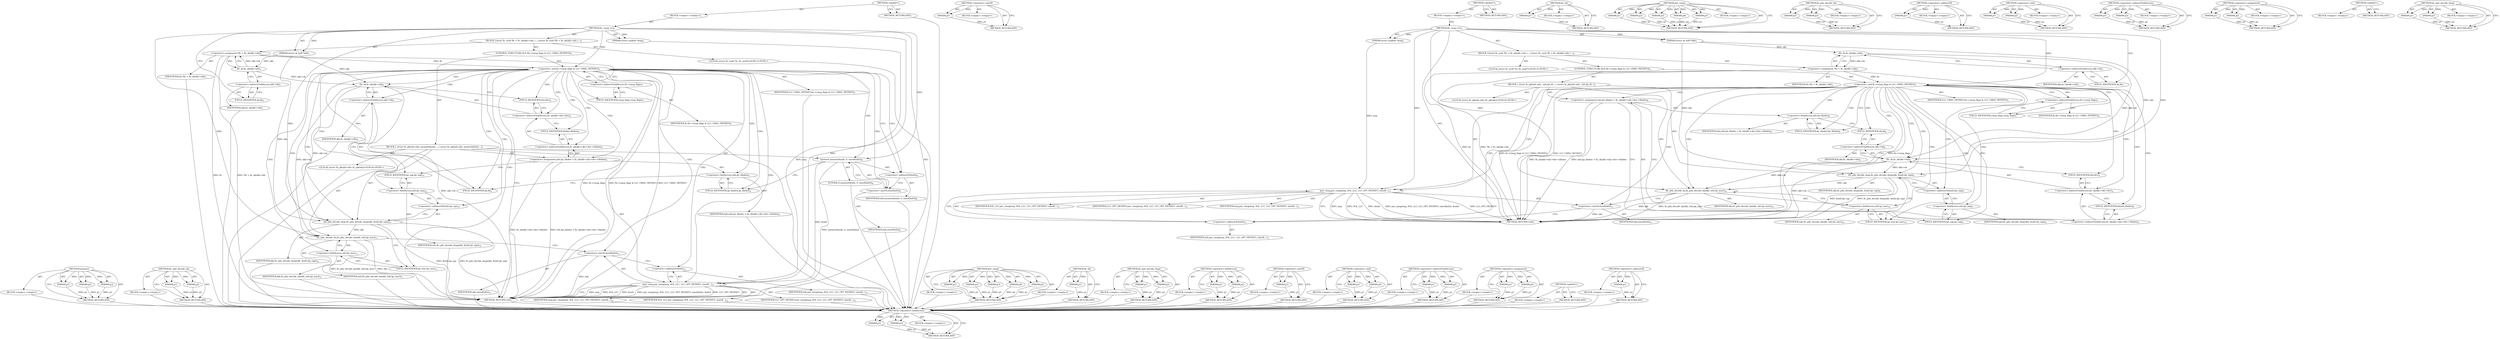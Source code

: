 digraph "&lt;operator&gt;.addressOf" {
vulnerable_100 [label=<(METHOD,&lt;operator&gt;.fieldAccess)>];
vulnerable_101 [label=<(PARAM,p1)>];
vulnerable_102 [label=<(PARAM,p2)>];
vulnerable_103 [label=<(BLOCK,&lt;empty&gt;,&lt;empty&gt;)>];
vulnerable_104 [label=<(METHOD_RETURN,ANY)>];
vulnerable_127 [label=<(METHOD,&lt;operator&gt;.sizeOf)>];
vulnerable_128 [label=<(PARAM,p1)>];
vulnerable_129 [label=<(BLOCK,&lt;empty&gt;,&lt;empty&gt;)>];
vulnerable_130 [label=<(METHOD_RETURN,ANY)>];
vulnerable_6 [label=<(METHOD,&lt;global&gt;)<SUB>1</SUB>>];
vulnerable_7 [label=<(BLOCK,&lt;empty&gt;,&lt;empty&gt;)<SUB>1</SUB>>];
vulnerable_8 [label=<(METHOD,llc_cmsg_rcv)<SUB>1</SUB>>];
vulnerable_9 [label=<(PARAM,struct msghdr *msg)<SUB>1</SUB>>];
vulnerable_10 [label=<(PARAM,struct sk_buff *skb)<SUB>1</SUB>>];
vulnerable_11 [label=<(BLOCK,{
	struct llc_sock *llc = llc_sk(skb-&gt;sk);

 	i...,{
	struct llc_sock *llc = llc_sk(skb-&gt;sk);

 	i...)<SUB>2</SUB>>];
vulnerable_12 [label="<(LOCAL,struct llc_sock* llc: llc_sock*)<SUB>3</SUB>>"];
vulnerable_13 [label=<(&lt;operator&gt;.assignment,*llc = llc_sk(skb-&gt;sk))<SUB>3</SUB>>];
vulnerable_14 [label=<(IDENTIFIER,llc,*llc = llc_sk(skb-&gt;sk))<SUB>3</SUB>>];
vulnerable_15 [label=<(llc_sk,llc_sk(skb-&gt;sk))<SUB>3</SUB>>];
vulnerable_16 [label=<(&lt;operator&gt;.indirectFieldAccess,skb-&gt;sk)<SUB>3</SUB>>];
vulnerable_17 [label=<(IDENTIFIER,skb,llc_sk(skb-&gt;sk))<SUB>3</SUB>>];
vulnerable_18 [label=<(FIELD_IDENTIFIER,sk,sk)<SUB>3</SUB>>];
vulnerable_19 [label=<(CONTROL_STRUCTURE,IF,if (llc-&gt;cmsg_flags &amp; LLC_CMSG_PKTINFO))<SUB>5</SUB>>];
vulnerable_20 [label=<(&lt;operator&gt;.and,llc-&gt;cmsg_flags &amp; LLC_CMSG_PKTINFO)<SUB>5</SUB>>];
vulnerable_21 [label=<(&lt;operator&gt;.indirectFieldAccess,llc-&gt;cmsg_flags)<SUB>5</SUB>>];
vulnerable_22 [label=<(IDENTIFIER,llc,llc-&gt;cmsg_flags &amp; LLC_CMSG_PKTINFO)<SUB>5</SUB>>];
vulnerable_23 [label=<(FIELD_IDENTIFIER,cmsg_flags,cmsg_flags)<SUB>5</SUB>>];
vulnerable_24 [label=<(IDENTIFIER,LLC_CMSG_PKTINFO,llc-&gt;cmsg_flags &amp; LLC_CMSG_PKTINFO)<SUB>5</SUB>>];
vulnerable_25 [label=<(BLOCK,{
 		struct llc_pktinfo info;
 
 		info.lpi_ifi...,{
 		struct llc_pktinfo info;
 
 		info.lpi_ifi...)<SUB>5</SUB>>];
vulnerable_26 [label="<(LOCAL,struct llc_pktinfo info: llc_pktinfo)<SUB>6</SUB>>"];
vulnerable_27 [label=<(&lt;operator&gt;.assignment,info.lpi_ifindex = llc_sk(skb-&gt;sk)-&gt;dev-&gt;ifindex)<SUB>8</SUB>>];
vulnerable_28 [label=<(&lt;operator&gt;.fieldAccess,info.lpi_ifindex)<SUB>8</SUB>>];
vulnerable_29 [label=<(IDENTIFIER,info,info.lpi_ifindex = llc_sk(skb-&gt;sk)-&gt;dev-&gt;ifindex)<SUB>8</SUB>>];
vulnerable_30 [label=<(FIELD_IDENTIFIER,lpi_ifindex,lpi_ifindex)<SUB>8</SUB>>];
vulnerable_31 [label=<(&lt;operator&gt;.indirectFieldAccess,llc_sk(skb-&gt;sk)-&gt;dev-&gt;ifindex)<SUB>8</SUB>>];
vulnerable_32 [label=<(&lt;operator&gt;.indirectFieldAccess,llc_sk(skb-&gt;sk)-&gt;dev)<SUB>8</SUB>>];
vulnerable_33 [label=<(llc_sk,llc_sk(skb-&gt;sk))<SUB>8</SUB>>];
vulnerable_34 [label=<(&lt;operator&gt;.indirectFieldAccess,skb-&gt;sk)<SUB>8</SUB>>];
vulnerable_35 [label=<(IDENTIFIER,skb,llc_sk(skb-&gt;sk))<SUB>8</SUB>>];
vulnerable_36 [label=<(FIELD_IDENTIFIER,sk,sk)<SUB>8</SUB>>];
vulnerable_37 [label=<(FIELD_IDENTIFIER,dev,dev)<SUB>8</SUB>>];
vulnerable_38 [label=<(FIELD_IDENTIFIER,ifindex,ifindex)<SUB>8</SUB>>];
vulnerable_39 [label=<(llc_pdu_decode_dsap,llc_pdu_decode_dsap(skb, &amp;info.lpi_sap))<SUB>9</SUB>>];
vulnerable_40 [label=<(IDENTIFIER,skb,llc_pdu_decode_dsap(skb, &amp;info.lpi_sap))<SUB>9</SUB>>];
vulnerable_41 [label=<(&lt;operator&gt;.addressOf,&amp;info.lpi_sap)<SUB>9</SUB>>];
vulnerable_42 [label=<(&lt;operator&gt;.fieldAccess,info.lpi_sap)<SUB>9</SUB>>];
vulnerable_43 [label=<(IDENTIFIER,info,llc_pdu_decode_dsap(skb, &amp;info.lpi_sap))<SUB>9</SUB>>];
vulnerable_44 [label=<(FIELD_IDENTIFIER,lpi_sap,lpi_sap)<SUB>9</SUB>>];
vulnerable_45 [label=<(llc_pdu_decode_da,llc_pdu_decode_da(skb, info.lpi_mac))<SUB>10</SUB>>];
vulnerable_46 [label=<(IDENTIFIER,skb,llc_pdu_decode_da(skb, info.lpi_mac))<SUB>10</SUB>>];
vulnerable_47 [label=<(&lt;operator&gt;.fieldAccess,info.lpi_mac)<SUB>10</SUB>>];
vulnerable_48 [label=<(IDENTIFIER,info,llc_pdu_decode_da(skb, info.lpi_mac))<SUB>10</SUB>>];
vulnerable_49 [label=<(FIELD_IDENTIFIER,lpi_mac,lpi_mac)<SUB>10</SUB>>];
vulnerable_50 [label=<(put_cmsg,put_cmsg(msg, SOL_LLC, LLC_OPT_PKTINFO, sizeof(...)<SUB>11</SUB>>];
vulnerable_51 [label=<(IDENTIFIER,msg,put_cmsg(msg, SOL_LLC, LLC_OPT_PKTINFO, sizeof(...)<SUB>11</SUB>>];
vulnerable_52 [label=<(IDENTIFIER,SOL_LLC,put_cmsg(msg, SOL_LLC, LLC_OPT_PKTINFO, sizeof(...)<SUB>11</SUB>>];
vulnerable_53 [label=<(IDENTIFIER,LLC_OPT_PKTINFO,put_cmsg(msg, SOL_LLC, LLC_OPT_PKTINFO, sizeof(...)<SUB>11</SUB>>];
vulnerable_54 [label=<(&lt;operator&gt;.sizeOf,sizeof(info))<SUB>11</SUB>>];
vulnerable_55 [label=<(IDENTIFIER,info,sizeof(info))<SUB>11</SUB>>];
vulnerable_56 [label=<(&lt;operator&gt;.addressOf,&amp;info)<SUB>11</SUB>>];
vulnerable_57 [label=<(IDENTIFIER,info,put_cmsg(msg, SOL_LLC, LLC_OPT_PKTINFO, sizeof(...)<SUB>11</SUB>>];
vulnerable_58 [label=<(METHOD_RETURN,void)<SUB>1</SUB>>];
vulnerable_60 [label=<(METHOD_RETURN,ANY)<SUB>1</SUB>>];
vulnerable_86 [label=<(METHOD,llc_sk)>];
vulnerable_87 [label=<(PARAM,p1)>];
vulnerable_88 [label=<(BLOCK,&lt;empty&gt;,&lt;empty&gt;)>];
vulnerable_89 [label=<(METHOD_RETURN,ANY)>];
vulnerable_119 [label=<(METHOD,put_cmsg)>];
vulnerable_120 [label=<(PARAM,p1)>];
vulnerable_121 [label=<(PARAM,p2)>];
vulnerable_122 [label=<(PARAM,p3)>];
vulnerable_123 [label=<(PARAM,p4)>];
vulnerable_124 [label=<(PARAM,p5)>];
vulnerable_125 [label=<(BLOCK,&lt;empty&gt;,&lt;empty&gt;)>];
vulnerable_126 [label=<(METHOD_RETURN,ANY)>];
vulnerable_114 [label=<(METHOD,llc_pdu_decode_da)>];
vulnerable_115 [label=<(PARAM,p1)>];
vulnerable_116 [label=<(PARAM,p2)>];
vulnerable_117 [label=<(BLOCK,&lt;empty&gt;,&lt;empty&gt;)>];
vulnerable_118 [label=<(METHOD_RETURN,ANY)>];
vulnerable_110 [label=<(METHOD,&lt;operator&gt;.addressOf)>];
vulnerable_111 [label=<(PARAM,p1)>];
vulnerable_112 [label=<(BLOCK,&lt;empty&gt;,&lt;empty&gt;)>];
vulnerable_113 [label=<(METHOD_RETURN,ANY)>];
vulnerable_95 [label=<(METHOD,&lt;operator&gt;.and)>];
vulnerable_96 [label=<(PARAM,p1)>];
vulnerable_97 [label=<(PARAM,p2)>];
vulnerable_98 [label=<(BLOCK,&lt;empty&gt;,&lt;empty&gt;)>];
vulnerable_99 [label=<(METHOD_RETURN,ANY)>];
vulnerable_90 [label=<(METHOD,&lt;operator&gt;.indirectFieldAccess)>];
vulnerable_91 [label=<(PARAM,p1)>];
vulnerable_92 [label=<(PARAM,p2)>];
vulnerable_93 [label=<(BLOCK,&lt;empty&gt;,&lt;empty&gt;)>];
vulnerable_94 [label=<(METHOD_RETURN,ANY)>];
vulnerable_81 [label=<(METHOD,&lt;operator&gt;.assignment)>];
vulnerable_82 [label=<(PARAM,p1)>];
vulnerable_83 [label=<(PARAM,p2)>];
vulnerable_84 [label=<(BLOCK,&lt;empty&gt;,&lt;empty&gt;)>];
vulnerable_85 [label=<(METHOD_RETURN,ANY)>];
vulnerable_75 [label=<(METHOD,&lt;global&gt;)<SUB>1</SUB>>];
vulnerable_76 [label=<(BLOCK,&lt;empty&gt;,&lt;empty&gt;)>];
vulnerable_77 [label=<(METHOD_RETURN,ANY)>];
vulnerable_105 [label=<(METHOD,llc_pdu_decode_dsap)>];
vulnerable_106 [label=<(PARAM,p1)>];
vulnerable_107 [label=<(PARAM,p2)>];
vulnerable_108 [label=<(BLOCK,&lt;empty&gt;,&lt;empty&gt;)>];
vulnerable_109 [label=<(METHOD_RETURN,ANY)>];
fixed_108 [label=<(METHOD,memset)>];
fixed_109 [label=<(PARAM,p1)>];
fixed_110 [label=<(PARAM,p2)>];
fixed_111 [label=<(PARAM,p3)>];
fixed_112 [label=<(BLOCK,&lt;empty&gt;,&lt;empty&gt;)>];
fixed_113 [label=<(METHOD_RETURN,ANY)>];
fixed_132 [label=<(METHOD,llc_pdu_decode_da)>];
fixed_133 [label=<(PARAM,p1)>];
fixed_134 [label=<(PARAM,p2)>];
fixed_135 [label=<(BLOCK,&lt;empty&gt;,&lt;empty&gt;)>];
fixed_136 [label=<(METHOD_RETURN,ANY)>];
fixed_6 [label=<(METHOD,&lt;global&gt;)<SUB>1</SUB>>];
fixed_7 [label=<(BLOCK,&lt;empty&gt;,&lt;empty&gt;)<SUB>1</SUB>>];
fixed_8 [label=<(METHOD,llc_cmsg_rcv)<SUB>1</SUB>>];
fixed_9 [label=<(PARAM,struct msghdr *msg)<SUB>1</SUB>>];
fixed_10 [label=<(PARAM,struct sk_buff *skb)<SUB>1</SUB>>];
fixed_11 [label=<(BLOCK,{
	struct llc_sock *llc = llc_sk(skb-&gt;sk);

 	i...,{
	struct llc_sock *llc = llc_sk(skb-&gt;sk);

 	i...)<SUB>2</SUB>>];
fixed_12 [label="<(LOCAL,struct llc_sock* llc: llc_sock*)<SUB>3</SUB>>"];
fixed_13 [label=<(&lt;operator&gt;.assignment,*llc = llc_sk(skb-&gt;sk))<SUB>3</SUB>>];
fixed_14 [label=<(IDENTIFIER,llc,*llc = llc_sk(skb-&gt;sk))<SUB>3</SUB>>];
fixed_15 [label=<(llc_sk,llc_sk(skb-&gt;sk))<SUB>3</SUB>>];
fixed_16 [label=<(&lt;operator&gt;.indirectFieldAccess,skb-&gt;sk)<SUB>3</SUB>>];
fixed_17 [label=<(IDENTIFIER,skb,llc_sk(skb-&gt;sk))<SUB>3</SUB>>];
fixed_18 [label=<(FIELD_IDENTIFIER,sk,sk)<SUB>3</SUB>>];
fixed_19 [label=<(CONTROL_STRUCTURE,IF,if (llc-&gt;cmsg_flags &amp; LLC_CMSG_PKTINFO))<SUB>5</SUB>>];
fixed_20 [label=<(&lt;operator&gt;.and,llc-&gt;cmsg_flags &amp; LLC_CMSG_PKTINFO)<SUB>5</SUB>>];
fixed_21 [label=<(&lt;operator&gt;.indirectFieldAccess,llc-&gt;cmsg_flags)<SUB>5</SUB>>];
fixed_22 [label=<(IDENTIFIER,llc,llc-&gt;cmsg_flags &amp; LLC_CMSG_PKTINFO)<SUB>5</SUB>>];
fixed_23 [label=<(FIELD_IDENTIFIER,cmsg_flags,cmsg_flags)<SUB>5</SUB>>];
fixed_24 [label=<(IDENTIFIER,LLC_CMSG_PKTINFO,llc-&gt;cmsg_flags &amp; LLC_CMSG_PKTINFO)<SUB>5</SUB>>];
fixed_25 [label=<(BLOCK,{
 		struct llc_pktinfo info;
 
		memset(&amp;info,...,{
 		struct llc_pktinfo info;
 
		memset(&amp;info,...)<SUB>5</SUB>>];
fixed_26 [label="<(LOCAL,struct llc_pktinfo info: llc_pktinfo)<SUB>6</SUB>>"];
fixed_27 [label=<(memset,memset(&amp;info, 0, sizeof(info)))<SUB>8</SUB>>];
fixed_28 [label=<(&lt;operator&gt;.addressOf,&amp;info)<SUB>8</SUB>>];
fixed_29 [label=<(IDENTIFIER,info,memset(&amp;info, 0, sizeof(info)))<SUB>8</SUB>>];
fixed_30 [label=<(LITERAL,0,memset(&amp;info, 0, sizeof(info)))<SUB>8</SUB>>];
fixed_31 [label=<(&lt;operator&gt;.sizeOf,sizeof(info))<SUB>8</SUB>>];
fixed_32 [label=<(IDENTIFIER,info,sizeof(info))<SUB>8</SUB>>];
fixed_33 [label=<(&lt;operator&gt;.assignment,info.lpi_ifindex = llc_sk(skb-&gt;sk)-&gt;dev-&gt;ifindex)<SUB>9</SUB>>];
fixed_34 [label=<(&lt;operator&gt;.fieldAccess,info.lpi_ifindex)<SUB>9</SUB>>];
fixed_35 [label=<(IDENTIFIER,info,info.lpi_ifindex = llc_sk(skb-&gt;sk)-&gt;dev-&gt;ifindex)<SUB>9</SUB>>];
fixed_36 [label=<(FIELD_IDENTIFIER,lpi_ifindex,lpi_ifindex)<SUB>9</SUB>>];
fixed_37 [label=<(&lt;operator&gt;.indirectFieldAccess,llc_sk(skb-&gt;sk)-&gt;dev-&gt;ifindex)<SUB>9</SUB>>];
fixed_38 [label=<(&lt;operator&gt;.indirectFieldAccess,llc_sk(skb-&gt;sk)-&gt;dev)<SUB>9</SUB>>];
fixed_39 [label=<(llc_sk,llc_sk(skb-&gt;sk))<SUB>9</SUB>>];
fixed_40 [label=<(&lt;operator&gt;.indirectFieldAccess,skb-&gt;sk)<SUB>9</SUB>>];
fixed_41 [label=<(IDENTIFIER,skb,llc_sk(skb-&gt;sk))<SUB>9</SUB>>];
fixed_42 [label=<(FIELD_IDENTIFIER,sk,sk)<SUB>9</SUB>>];
fixed_43 [label=<(FIELD_IDENTIFIER,dev,dev)<SUB>9</SUB>>];
fixed_44 [label=<(FIELD_IDENTIFIER,ifindex,ifindex)<SUB>9</SUB>>];
fixed_45 [label=<(llc_pdu_decode_dsap,llc_pdu_decode_dsap(skb, &amp;info.lpi_sap))<SUB>10</SUB>>];
fixed_46 [label=<(IDENTIFIER,skb,llc_pdu_decode_dsap(skb, &amp;info.lpi_sap))<SUB>10</SUB>>];
fixed_47 [label=<(&lt;operator&gt;.addressOf,&amp;info.lpi_sap)<SUB>10</SUB>>];
fixed_48 [label=<(&lt;operator&gt;.fieldAccess,info.lpi_sap)<SUB>10</SUB>>];
fixed_49 [label=<(IDENTIFIER,info,llc_pdu_decode_dsap(skb, &amp;info.lpi_sap))<SUB>10</SUB>>];
fixed_50 [label=<(FIELD_IDENTIFIER,lpi_sap,lpi_sap)<SUB>10</SUB>>];
fixed_51 [label=<(llc_pdu_decode_da,llc_pdu_decode_da(skb, info.lpi_mac))<SUB>11</SUB>>];
fixed_52 [label=<(IDENTIFIER,skb,llc_pdu_decode_da(skb, info.lpi_mac))<SUB>11</SUB>>];
fixed_53 [label=<(&lt;operator&gt;.fieldAccess,info.lpi_mac)<SUB>11</SUB>>];
fixed_54 [label=<(IDENTIFIER,info,llc_pdu_decode_da(skb, info.lpi_mac))<SUB>11</SUB>>];
fixed_55 [label=<(FIELD_IDENTIFIER,lpi_mac,lpi_mac)<SUB>11</SUB>>];
fixed_56 [label=<(put_cmsg,put_cmsg(msg, SOL_LLC, LLC_OPT_PKTINFO, sizeof(...)<SUB>12</SUB>>];
fixed_57 [label=<(IDENTIFIER,msg,put_cmsg(msg, SOL_LLC, LLC_OPT_PKTINFO, sizeof(...)<SUB>12</SUB>>];
fixed_58 [label=<(IDENTIFIER,SOL_LLC,put_cmsg(msg, SOL_LLC, LLC_OPT_PKTINFO, sizeof(...)<SUB>12</SUB>>];
fixed_59 [label=<(IDENTIFIER,LLC_OPT_PKTINFO,put_cmsg(msg, SOL_LLC, LLC_OPT_PKTINFO, sizeof(...)<SUB>12</SUB>>];
fixed_60 [label=<(&lt;operator&gt;.sizeOf,sizeof(info))<SUB>12</SUB>>];
fixed_61 [label=<(IDENTIFIER,info,sizeof(info))<SUB>12</SUB>>];
fixed_62 [label=<(&lt;operator&gt;.addressOf,&amp;info)<SUB>12</SUB>>];
fixed_63 [label=<(IDENTIFIER,info,put_cmsg(msg, SOL_LLC, LLC_OPT_PKTINFO, sizeof(...)<SUB>12</SUB>>];
fixed_64 [label=<(METHOD_RETURN,void)<SUB>1</SUB>>];
fixed_66 [label=<(METHOD_RETURN,ANY)<SUB>1</SUB>>];
fixed_137 [label=<(METHOD,put_cmsg)>];
fixed_138 [label=<(PARAM,p1)>];
fixed_139 [label=<(PARAM,p2)>];
fixed_140 [label=<(PARAM,p3)>];
fixed_141 [label=<(PARAM,p4)>];
fixed_142 [label=<(PARAM,p5)>];
fixed_143 [label=<(BLOCK,&lt;empty&gt;,&lt;empty&gt;)>];
fixed_144 [label=<(METHOD_RETURN,ANY)>];
fixed_94 [label=<(METHOD,llc_sk)>];
fixed_95 [label=<(PARAM,p1)>];
fixed_96 [label=<(BLOCK,&lt;empty&gt;,&lt;empty&gt;)>];
fixed_97 [label=<(METHOD_RETURN,ANY)>];
fixed_127 [label=<(METHOD,llc_pdu_decode_dsap)>];
fixed_128 [label=<(PARAM,p1)>];
fixed_129 [label=<(PARAM,p2)>];
fixed_130 [label=<(BLOCK,&lt;empty&gt;,&lt;empty&gt;)>];
fixed_131 [label=<(METHOD_RETURN,ANY)>];
fixed_122 [label=<(METHOD,&lt;operator&gt;.fieldAccess)>];
fixed_123 [label=<(PARAM,p1)>];
fixed_124 [label=<(PARAM,p2)>];
fixed_125 [label=<(BLOCK,&lt;empty&gt;,&lt;empty&gt;)>];
fixed_126 [label=<(METHOD_RETURN,ANY)>];
fixed_118 [label=<(METHOD,&lt;operator&gt;.sizeOf)>];
fixed_119 [label=<(PARAM,p1)>];
fixed_120 [label=<(BLOCK,&lt;empty&gt;,&lt;empty&gt;)>];
fixed_121 [label=<(METHOD_RETURN,ANY)>];
fixed_103 [label=<(METHOD,&lt;operator&gt;.and)>];
fixed_104 [label=<(PARAM,p1)>];
fixed_105 [label=<(PARAM,p2)>];
fixed_106 [label=<(BLOCK,&lt;empty&gt;,&lt;empty&gt;)>];
fixed_107 [label=<(METHOD_RETURN,ANY)>];
fixed_98 [label=<(METHOD,&lt;operator&gt;.indirectFieldAccess)>];
fixed_99 [label=<(PARAM,p1)>];
fixed_100 [label=<(PARAM,p2)>];
fixed_101 [label=<(BLOCK,&lt;empty&gt;,&lt;empty&gt;)>];
fixed_102 [label=<(METHOD_RETURN,ANY)>];
fixed_89 [label=<(METHOD,&lt;operator&gt;.assignment)>];
fixed_90 [label=<(PARAM,p1)>];
fixed_91 [label=<(PARAM,p2)>];
fixed_92 [label=<(BLOCK,&lt;empty&gt;,&lt;empty&gt;)>];
fixed_93 [label=<(METHOD_RETURN,ANY)>];
fixed_83 [label=<(METHOD,&lt;global&gt;)<SUB>1</SUB>>];
fixed_84 [label=<(BLOCK,&lt;empty&gt;,&lt;empty&gt;)>];
fixed_85 [label=<(METHOD_RETURN,ANY)>];
fixed_114 [label=<(METHOD,&lt;operator&gt;.addressOf)>];
fixed_115 [label=<(PARAM,p1)>];
fixed_116 [label=<(BLOCK,&lt;empty&gt;,&lt;empty&gt;)>];
fixed_117 [label=<(METHOD_RETURN,ANY)>];
vulnerable_100 -> vulnerable_101  [key=0, label="AST: "];
vulnerable_100 -> vulnerable_101  [key=1, label="DDG: "];
vulnerable_100 -> vulnerable_103  [key=0, label="AST: "];
vulnerable_100 -> vulnerable_102  [key=0, label="AST: "];
vulnerable_100 -> vulnerable_102  [key=1, label="DDG: "];
vulnerable_100 -> vulnerable_104  [key=0, label="AST: "];
vulnerable_100 -> vulnerable_104  [key=1, label="CFG: "];
vulnerable_101 -> vulnerable_104  [key=0, label="DDG: p1"];
vulnerable_102 -> vulnerable_104  [key=0, label="DDG: p2"];
vulnerable_127 -> vulnerable_128  [key=0, label="AST: "];
vulnerable_127 -> vulnerable_128  [key=1, label="DDG: "];
vulnerable_127 -> vulnerable_129  [key=0, label="AST: "];
vulnerable_127 -> vulnerable_130  [key=0, label="AST: "];
vulnerable_127 -> vulnerable_130  [key=1, label="CFG: "];
vulnerable_128 -> vulnerable_130  [key=0, label="DDG: p1"];
vulnerable_6 -> vulnerable_7  [key=0, label="AST: "];
vulnerable_6 -> vulnerable_60  [key=0, label="AST: "];
vulnerable_6 -> vulnerable_60  [key=1, label="CFG: "];
vulnerable_7 -> vulnerable_8  [key=0, label="AST: "];
vulnerable_8 -> vulnerable_9  [key=0, label="AST: "];
vulnerable_8 -> vulnerable_9  [key=1, label="DDG: "];
vulnerable_8 -> vulnerable_10  [key=0, label="AST: "];
vulnerable_8 -> vulnerable_10  [key=1, label="DDG: "];
vulnerable_8 -> vulnerable_11  [key=0, label="AST: "];
vulnerable_8 -> vulnerable_58  [key=0, label="AST: "];
vulnerable_8 -> vulnerable_18  [key=0, label="CFG: "];
vulnerable_8 -> vulnerable_20  [key=0, label="DDG: "];
vulnerable_8 -> vulnerable_39  [key=0, label="DDG: "];
vulnerable_8 -> vulnerable_45  [key=0, label="DDG: "];
vulnerable_8 -> vulnerable_50  [key=0, label="DDG: "];
vulnerable_9 -> vulnerable_50  [key=0, label="DDG: msg"];
vulnerable_10 -> vulnerable_15  [key=0, label="DDG: skb"];
vulnerable_10 -> vulnerable_39  [key=0, label="DDG: skb"];
vulnerable_10 -> vulnerable_33  [key=0, label="DDG: skb"];
vulnerable_11 -> vulnerable_12  [key=0, label="AST: "];
vulnerable_11 -> vulnerable_13  [key=0, label="AST: "];
vulnerable_11 -> vulnerable_19  [key=0, label="AST: "];
vulnerable_13 -> vulnerable_14  [key=0, label="AST: "];
vulnerable_13 -> vulnerable_15  [key=0, label="AST: "];
vulnerable_13 -> vulnerable_23  [key=0, label="CFG: "];
vulnerable_13 -> vulnerable_58  [key=0, label="DDG: llc"];
vulnerable_13 -> vulnerable_58  [key=1, label="DDG: *llc = llc_sk(skb-&gt;sk)"];
vulnerable_13 -> vulnerable_20  [key=0, label="DDG: llc"];
vulnerable_15 -> vulnerable_16  [key=0, label="AST: "];
vulnerable_15 -> vulnerable_13  [key=0, label="CFG: "];
vulnerable_15 -> vulnerable_13  [key=1, label="DDG: skb-&gt;sk"];
vulnerable_15 -> vulnerable_33  [key=0, label="DDG: skb-&gt;sk"];
vulnerable_16 -> vulnerable_17  [key=0, label="AST: "];
vulnerable_16 -> vulnerable_18  [key=0, label="AST: "];
vulnerable_16 -> vulnerable_15  [key=0, label="CFG: "];
vulnerable_18 -> vulnerable_16  [key=0, label="CFG: "];
vulnerable_19 -> vulnerable_20  [key=0, label="AST: "];
vulnerable_19 -> vulnerable_25  [key=0, label="AST: "];
vulnerable_20 -> vulnerable_21  [key=0, label="AST: "];
vulnerable_20 -> vulnerable_24  [key=0, label="AST: "];
vulnerable_20 -> vulnerable_58  [key=0, label="CFG: "];
vulnerable_20 -> vulnerable_58  [key=1, label="DDG: llc-&gt;cmsg_flags"];
vulnerable_20 -> vulnerable_58  [key=2, label="DDG: llc-&gt;cmsg_flags &amp; LLC_CMSG_PKTINFO"];
vulnerable_20 -> vulnerable_58  [key=3, label="DDG: LLC_CMSG_PKTINFO"];
vulnerable_20 -> vulnerable_30  [key=0, label="CFG: "];
vulnerable_20 -> vulnerable_30  [key=1, label="CDG: "];
vulnerable_20 -> vulnerable_47  [key=0, label="CDG: "];
vulnerable_20 -> vulnerable_34  [key=0, label="CDG: "];
vulnerable_20 -> vulnerable_32  [key=0, label="CDG: "];
vulnerable_20 -> vulnerable_49  [key=0, label="CDG: "];
vulnerable_20 -> vulnerable_33  [key=0, label="CDG: "];
vulnerable_20 -> vulnerable_42  [key=0, label="CDG: "];
vulnerable_20 -> vulnerable_28  [key=0, label="CDG: "];
vulnerable_20 -> vulnerable_36  [key=0, label="CDG: "];
vulnerable_20 -> vulnerable_37  [key=0, label="CDG: "];
vulnerable_20 -> vulnerable_38  [key=0, label="CDG: "];
vulnerable_20 -> vulnerable_56  [key=0, label="CDG: "];
vulnerable_20 -> vulnerable_41  [key=0, label="CDG: "];
vulnerable_20 -> vulnerable_45  [key=0, label="CDG: "];
vulnerable_20 -> vulnerable_27  [key=0, label="CDG: "];
vulnerable_20 -> vulnerable_50  [key=0, label="CDG: "];
vulnerable_20 -> vulnerable_44  [key=0, label="CDG: "];
vulnerable_20 -> vulnerable_54  [key=0, label="CDG: "];
vulnerable_20 -> vulnerable_39  [key=0, label="CDG: "];
vulnerable_20 -> vulnerable_31  [key=0, label="CDG: "];
vulnerable_21 -> vulnerable_22  [key=0, label="AST: "];
vulnerable_21 -> vulnerable_23  [key=0, label="AST: "];
vulnerable_21 -> vulnerable_20  [key=0, label="CFG: "];
vulnerable_23 -> vulnerable_21  [key=0, label="CFG: "];
vulnerable_25 -> vulnerable_26  [key=0, label="AST: "];
vulnerable_25 -> vulnerable_27  [key=0, label="AST: "];
vulnerable_25 -> vulnerable_39  [key=0, label="AST: "];
vulnerable_25 -> vulnerable_45  [key=0, label="AST: "];
vulnerable_25 -> vulnerable_50  [key=0, label="AST: "];
vulnerable_27 -> vulnerable_28  [key=0, label="AST: "];
vulnerable_27 -> vulnerable_31  [key=0, label="AST: "];
vulnerable_27 -> vulnerable_44  [key=0, label="CFG: "];
vulnerable_27 -> vulnerable_58  [key=0, label="DDG: llc_sk(skb-&gt;sk)-&gt;dev-&gt;ifindex"];
vulnerable_27 -> vulnerable_58  [key=1, label="DDG: info.lpi_ifindex = llc_sk(skb-&gt;sk)-&gt;dev-&gt;ifindex"];
vulnerable_28 -> vulnerable_29  [key=0, label="AST: "];
vulnerable_28 -> vulnerable_30  [key=0, label="AST: "];
vulnerable_28 -> vulnerable_36  [key=0, label="CFG: "];
vulnerable_30 -> vulnerable_28  [key=0, label="CFG: "];
vulnerable_31 -> vulnerable_32  [key=0, label="AST: "];
vulnerable_31 -> vulnerable_38  [key=0, label="AST: "];
vulnerable_31 -> vulnerable_27  [key=0, label="CFG: "];
vulnerable_32 -> vulnerable_33  [key=0, label="AST: "];
vulnerable_32 -> vulnerable_37  [key=0, label="AST: "];
vulnerable_32 -> vulnerable_38  [key=0, label="CFG: "];
vulnerable_33 -> vulnerable_34  [key=0, label="AST: "];
vulnerable_33 -> vulnerable_37  [key=0, label="CFG: "];
vulnerable_33 -> vulnerable_58  [key=0, label="DDG: skb-&gt;sk"];
vulnerable_33 -> vulnerable_39  [key=0, label="DDG: skb-&gt;sk"];
vulnerable_33 -> vulnerable_45  [key=0, label="DDG: skb-&gt;sk"];
vulnerable_34 -> vulnerable_35  [key=0, label="AST: "];
vulnerable_34 -> vulnerable_36  [key=0, label="AST: "];
vulnerable_34 -> vulnerable_33  [key=0, label="CFG: "];
vulnerable_36 -> vulnerable_34  [key=0, label="CFG: "];
vulnerable_37 -> vulnerable_32  [key=0, label="CFG: "];
vulnerable_38 -> vulnerable_31  [key=0, label="CFG: "];
vulnerable_39 -> vulnerable_40  [key=0, label="AST: "];
vulnerable_39 -> vulnerable_41  [key=0, label="AST: "];
vulnerable_39 -> vulnerable_49  [key=0, label="CFG: "];
vulnerable_39 -> vulnerable_58  [key=0, label="DDG: &amp;info.lpi_sap"];
vulnerable_39 -> vulnerable_58  [key=1, label="DDG: llc_pdu_decode_dsap(skb, &amp;info.lpi_sap)"];
vulnerable_39 -> vulnerable_45  [key=0, label="DDG: skb"];
vulnerable_41 -> vulnerable_42  [key=0, label="AST: "];
vulnerable_41 -> vulnerable_39  [key=0, label="CFG: "];
vulnerable_42 -> vulnerable_43  [key=0, label="AST: "];
vulnerable_42 -> vulnerable_44  [key=0, label="AST: "];
vulnerable_42 -> vulnerable_41  [key=0, label="CFG: "];
vulnerable_44 -> vulnerable_42  [key=0, label="CFG: "];
vulnerable_45 -> vulnerable_46  [key=0, label="AST: "];
vulnerable_45 -> vulnerable_47  [key=0, label="AST: "];
vulnerable_45 -> vulnerable_54  [key=0, label="CFG: "];
vulnerable_45 -> vulnerable_58  [key=0, label="DDG: skb"];
vulnerable_45 -> vulnerable_58  [key=1, label="DDG: llc_pdu_decode_da(skb, info.lpi_mac)"];
vulnerable_47 -> vulnerable_48  [key=0, label="AST: "];
vulnerable_47 -> vulnerable_49  [key=0, label="AST: "];
vulnerable_47 -> vulnerable_45  [key=0, label="CFG: "];
vulnerable_49 -> vulnerable_47  [key=0, label="CFG: "];
vulnerable_50 -> vulnerable_51  [key=0, label="AST: "];
vulnerable_50 -> vulnerable_52  [key=0, label="AST: "];
vulnerable_50 -> vulnerable_53  [key=0, label="AST: "];
vulnerable_50 -> vulnerable_54  [key=0, label="AST: "];
vulnerable_50 -> vulnerable_56  [key=0, label="AST: "];
vulnerable_50 -> vulnerable_58  [key=0, label="CFG: "];
vulnerable_50 -> vulnerable_58  [key=1, label="DDG: msg"];
vulnerable_50 -> vulnerable_58  [key=2, label="DDG: SOL_LLC"];
vulnerable_50 -> vulnerable_58  [key=3, label="DDG: &amp;info"];
vulnerable_50 -> vulnerable_58  [key=4, label="DDG: put_cmsg(msg, SOL_LLC, LLC_OPT_PKTINFO, sizeof(info), &amp;info)"];
vulnerable_50 -> vulnerable_58  [key=5, label="DDG: LLC_OPT_PKTINFO"];
vulnerable_54 -> vulnerable_55  [key=0, label="AST: "];
vulnerable_54 -> vulnerable_56  [key=0, label="CFG: "];
vulnerable_54 -> vulnerable_58  [key=0, label="DDG: info"];
vulnerable_56 -> vulnerable_57  [key=0, label="AST: "];
vulnerable_56 -> vulnerable_50  [key=0, label="CFG: "];
vulnerable_86 -> vulnerable_87  [key=0, label="AST: "];
vulnerable_86 -> vulnerable_87  [key=1, label="DDG: "];
vulnerable_86 -> vulnerable_88  [key=0, label="AST: "];
vulnerable_86 -> vulnerable_89  [key=0, label="AST: "];
vulnerable_86 -> vulnerable_89  [key=1, label="CFG: "];
vulnerable_87 -> vulnerable_89  [key=0, label="DDG: p1"];
vulnerable_119 -> vulnerable_120  [key=0, label="AST: "];
vulnerable_119 -> vulnerable_120  [key=1, label="DDG: "];
vulnerable_119 -> vulnerable_125  [key=0, label="AST: "];
vulnerable_119 -> vulnerable_121  [key=0, label="AST: "];
vulnerable_119 -> vulnerable_121  [key=1, label="DDG: "];
vulnerable_119 -> vulnerable_126  [key=0, label="AST: "];
vulnerable_119 -> vulnerable_126  [key=1, label="CFG: "];
vulnerable_119 -> vulnerable_122  [key=0, label="AST: "];
vulnerable_119 -> vulnerable_122  [key=1, label="DDG: "];
vulnerable_119 -> vulnerable_123  [key=0, label="AST: "];
vulnerable_119 -> vulnerable_123  [key=1, label="DDG: "];
vulnerable_119 -> vulnerable_124  [key=0, label="AST: "];
vulnerable_119 -> vulnerable_124  [key=1, label="DDG: "];
vulnerable_120 -> vulnerable_126  [key=0, label="DDG: p1"];
vulnerable_121 -> vulnerable_126  [key=0, label="DDG: p2"];
vulnerable_122 -> vulnerable_126  [key=0, label="DDG: p3"];
vulnerable_123 -> vulnerable_126  [key=0, label="DDG: p4"];
vulnerable_124 -> vulnerable_126  [key=0, label="DDG: p5"];
vulnerable_114 -> vulnerable_115  [key=0, label="AST: "];
vulnerable_114 -> vulnerable_115  [key=1, label="DDG: "];
vulnerable_114 -> vulnerable_117  [key=0, label="AST: "];
vulnerable_114 -> vulnerable_116  [key=0, label="AST: "];
vulnerable_114 -> vulnerable_116  [key=1, label="DDG: "];
vulnerable_114 -> vulnerable_118  [key=0, label="AST: "];
vulnerable_114 -> vulnerable_118  [key=1, label="CFG: "];
vulnerable_115 -> vulnerable_118  [key=0, label="DDG: p1"];
vulnerable_116 -> vulnerable_118  [key=0, label="DDG: p2"];
vulnerable_110 -> vulnerable_111  [key=0, label="AST: "];
vulnerable_110 -> vulnerable_111  [key=1, label="DDG: "];
vulnerable_110 -> vulnerable_112  [key=0, label="AST: "];
vulnerable_110 -> vulnerable_113  [key=0, label="AST: "];
vulnerable_110 -> vulnerable_113  [key=1, label="CFG: "];
vulnerable_111 -> vulnerable_113  [key=0, label="DDG: p1"];
vulnerable_95 -> vulnerable_96  [key=0, label="AST: "];
vulnerable_95 -> vulnerable_96  [key=1, label="DDG: "];
vulnerable_95 -> vulnerable_98  [key=0, label="AST: "];
vulnerable_95 -> vulnerable_97  [key=0, label="AST: "];
vulnerable_95 -> vulnerable_97  [key=1, label="DDG: "];
vulnerable_95 -> vulnerable_99  [key=0, label="AST: "];
vulnerable_95 -> vulnerable_99  [key=1, label="CFG: "];
vulnerable_96 -> vulnerable_99  [key=0, label="DDG: p1"];
vulnerable_97 -> vulnerable_99  [key=0, label="DDG: p2"];
vulnerable_90 -> vulnerable_91  [key=0, label="AST: "];
vulnerable_90 -> vulnerable_91  [key=1, label="DDG: "];
vulnerable_90 -> vulnerable_93  [key=0, label="AST: "];
vulnerable_90 -> vulnerable_92  [key=0, label="AST: "];
vulnerable_90 -> vulnerable_92  [key=1, label="DDG: "];
vulnerable_90 -> vulnerable_94  [key=0, label="AST: "];
vulnerable_90 -> vulnerable_94  [key=1, label="CFG: "];
vulnerable_91 -> vulnerable_94  [key=0, label="DDG: p1"];
vulnerable_92 -> vulnerable_94  [key=0, label="DDG: p2"];
vulnerable_81 -> vulnerable_82  [key=0, label="AST: "];
vulnerable_81 -> vulnerable_82  [key=1, label="DDG: "];
vulnerable_81 -> vulnerable_84  [key=0, label="AST: "];
vulnerable_81 -> vulnerable_83  [key=0, label="AST: "];
vulnerable_81 -> vulnerable_83  [key=1, label="DDG: "];
vulnerable_81 -> vulnerable_85  [key=0, label="AST: "];
vulnerable_81 -> vulnerable_85  [key=1, label="CFG: "];
vulnerable_82 -> vulnerable_85  [key=0, label="DDG: p1"];
vulnerable_83 -> vulnerable_85  [key=0, label="DDG: p2"];
vulnerable_75 -> vulnerable_76  [key=0, label="AST: "];
vulnerable_75 -> vulnerable_77  [key=0, label="AST: "];
vulnerable_75 -> vulnerable_77  [key=1, label="CFG: "];
vulnerable_105 -> vulnerable_106  [key=0, label="AST: "];
vulnerable_105 -> vulnerable_106  [key=1, label="DDG: "];
vulnerable_105 -> vulnerable_108  [key=0, label="AST: "];
vulnerable_105 -> vulnerable_107  [key=0, label="AST: "];
vulnerable_105 -> vulnerable_107  [key=1, label="DDG: "];
vulnerable_105 -> vulnerable_109  [key=0, label="AST: "];
vulnerable_105 -> vulnerable_109  [key=1, label="CFG: "];
vulnerable_106 -> vulnerable_109  [key=0, label="DDG: p1"];
vulnerable_107 -> vulnerable_109  [key=0, label="DDG: p2"];
fixed_108 -> fixed_109  [key=0, label="AST: "];
fixed_108 -> fixed_109  [key=1, label="DDG: "];
fixed_108 -> fixed_112  [key=0, label="AST: "];
fixed_108 -> fixed_110  [key=0, label="AST: "];
fixed_108 -> fixed_110  [key=1, label="DDG: "];
fixed_108 -> fixed_113  [key=0, label="AST: "];
fixed_108 -> fixed_113  [key=1, label="CFG: "];
fixed_108 -> fixed_111  [key=0, label="AST: "];
fixed_108 -> fixed_111  [key=1, label="DDG: "];
fixed_109 -> fixed_113  [key=0, label="DDG: p1"];
fixed_110 -> fixed_113  [key=0, label="DDG: p2"];
fixed_111 -> fixed_113  [key=0, label="DDG: p3"];
fixed_112 -> vulnerable_100  [key=0];
fixed_113 -> vulnerable_100  [key=0];
fixed_132 -> fixed_133  [key=0, label="AST: "];
fixed_132 -> fixed_133  [key=1, label="DDG: "];
fixed_132 -> fixed_135  [key=0, label="AST: "];
fixed_132 -> fixed_134  [key=0, label="AST: "];
fixed_132 -> fixed_134  [key=1, label="DDG: "];
fixed_132 -> fixed_136  [key=0, label="AST: "];
fixed_132 -> fixed_136  [key=1, label="CFG: "];
fixed_133 -> fixed_136  [key=0, label="DDG: p1"];
fixed_134 -> fixed_136  [key=0, label="DDG: p2"];
fixed_135 -> vulnerable_100  [key=0];
fixed_136 -> vulnerable_100  [key=0];
fixed_6 -> fixed_7  [key=0, label="AST: "];
fixed_6 -> fixed_66  [key=0, label="AST: "];
fixed_6 -> fixed_66  [key=1, label="CFG: "];
fixed_7 -> fixed_8  [key=0, label="AST: "];
fixed_8 -> fixed_9  [key=0, label="AST: "];
fixed_8 -> fixed_9  [key=1, label="DDG: "];
fixed_8 -> fixed_10  [key=0, label="AST: "];
fixed_8 -> fixed_10  [key=1, label="DDG: "];
fixed_8 -> fixed_11  [key=0, label="AST: "];
fixed_8 -> fixed_64  [key=0, label="AST: "];
fixed_8 -> fixed_18  [key=0, label="CFG: "];
fixed_8 -> fixed_20  [key=0, label="DDG: "];
fixed_8 -> fixed_27  [key=0, label="DDG: "];
fixed_8 -> fixed_45  [key=0, label="DDG: "];
fixed_8 -> fixed_51  [key=0, label="DDG: "];
fixed_8 -> fixed_56  [key=0, label="DDG: "];
fixed_9 -> fixed_56  [key=0, label="DDG: msg"];
fixed_10 -> fixed_15  [key=0, label="DDG: skb"];
fixed_10 -> fixed_45  [key=0, label="DDG: skb"];
fixed_10 -> fixed_39  [key=0, label="DDG: skb"];
fixed_11 -> fixed_12  [key=0, label="AST: "];
fixed_11 -> fixed_13  [key=0, label="AST: "];
fixed_11 -> fixed_19  [key=0, label="AST: "];
fixed_12 -> vulnerable_100  [key=0];
fixed_13 -> fixed_14  [key=0, label="AST: "];
fixed_13 -> fixed_15  [key=0, label="AST: "];
fixed_13 -> fixed_23  [key=0, label="CFG: "];
fixed_13 -> fixed_64  [key=0, label="DDG: llc"];
fixed_13 -> fixed_64  [key=1, label="DDG: *llc = llc_sk(skb-&gt;sk)"];
fixed_13 -> fixed_20  [key=0, label="DDG: llc"];
fixed_14 -> vulnerable_100  [key=0];
fixed_15 -> fixed_16  [key=0, label="AST: "];
fixed_15 -> fixed_13  [key=0, label="CFG: "];
fixed_15 -> fixed_13  [key=1, label="DDG: skb-&gt;sk"];
fixed_15 -> fixed_39  [key=0, label="DDG: skb-&gt;sk"];
fixed_16 -> fixed_17  [key=0, label="AST: "];
fixed_16 -> fixed_18  [key=0, label="AST: "];
fixed_16 -> fixed_15  [key=0, label="CFG: "];
fixed_17 -> vulnerable_100  [key=0];
fixed_18 -> fixed_16  [key=0, label="CFG: "];
fixed_19 -> fixed_20  [key=0, label="AST: "];
fixed_19 -> fixed_25  [key=0, label="AST: "];
fixed_20 -> fixed_21  [key=0, label="AST: "];
fixed_20 -> fixed_24  [key=0, label="AST: "];
fixed_20 -> fixed_64  [key=0, label="CFG: "];
fixed_20 -> fixed_64  [key=1, label="DDG: llc-&gt;cmsg_flags"];
fixed_20 -> fixed_64  [key=2, label="DDG: llc-&gt;cmsg_flags &amp; LLC_CMSG_PKTINFO"];
fixed_20 -> fixed_64  [key=3, label="DDG: LLC_CMSG_PKTINFO"];
fixed_20 -> fixed_28  [key=0, label="CFG: "];
fixed_20 -> fixed_28  [key=1, label="CDG: "];
fixed_20 -> fixed_47  [key=0, label="CDG: "];
fixed_20 -> fixed_34  [key=0, label="CDG: "];
fixed_20 -> fixed_48  [key=0, label="CDG: "];
fixed_20 -> fixed_60  [key=0, label="CDG: "];
fixed_20 -> fixed_33  [key=0, label="CDG: "];
fixed_20 -> fixed_42  [key=0, label="CDG: "];
fixed_20 -> fixed_51  [key=0, label="CDG: "];
fixed_20 -> fixed_36  [key=0, label="CDG: "];
fixed_20 -> fixed_37  [key=0, label="CDG: "];
fixed_20 -> fixed_53  [key=0, label="CDG: "];
fixed_20 -> fixed_38  [key=0, label="CDG: "];
fixed_20 -> fixed_56  [key=0, label="CDG: "];
fixed_20 -> fixed_45  [key=0, label="CDG: "];
fixed_20 -> fixed_27  [key=0, label="CDG: "];
fixed_20 -> fixed_40  [key=0, label="CDG: "];
fixed_20 -> fixed_50  [key=0, label="CDG: "];
fixed_20 -> fixed_44  [key=0, label="CDG: "];
fixed_20 -> fixed_55  [key=0, label="CDG: "];
fixed_20 -> fixed_62  [key=0, label="CDG: "];
fixed_20 -> fixed_39  [key=0, label="CDG: "];
fixed_20 -> fixed_31  [key=0, label="CDG: "];
fixed_20 -> fixed_43  [key=0, label="CDG: "];
fixed_21 -> fixed_22  [key=0, label="AST: "];
fixed_21 -> fixed_23  [key=0, label="AST: "];
fixed_21 -> fixed_20  [key=0, label="CFG: "];
fixed_22 -> vulnerable_100  [key=0];
fixed_23 -> fixed_21  [key=0, label="CFG: "];
fixed_24 -> vulnerable_100  [key=0];
fixed_25 -> fixed_26  [key=0, label="AST: "];
fixed_25 -> fixed_27  [key=0, label="AST: "];
fixed_25 -> fixed_33  [key=0, label="AST: "];
fixed_25 -> fixed_45  [key=0, label="AST: "];
fixed_25 -> fixed_51  [key=0, label="AST: "];
fixed_25 -> fixed_56  [key=0, label="AST: "];
fixed_26 -> vulnerable_100  [key=0];
fixed_27 -> fixed_28  [key=0, label="AST: "];
fixed_27 -> fixed_30  [key=0, label="AST: "];
fixed_27 -> fixed_31  [key=0, label="AST: "];
fixed_27 -> fixed_36  [key=0, label="CFG: "];
fixed_27 -> fixed_64  [key=0, label="DDG: memset(&amp;info, 0, sizeof(info))"];
fixed_27 -> fixed_56  [key=0, label="DDG: &amp;info"];
fixed_28 -> fixed_29  [key=0, label="AST: "];
fixed_28 -> fixed_31  [key=0, label="CFG: "];
fixed_29 -> vulnerable_100  [key=0];
fixed_30 -> vulnerable_100  [key=0];
fixed_31 -> fixed_32  [key=0, label="AST: "];
fixed_31 -> fixed_27  [key=0, label="CFG: "];
fixed_32 -> vulnerable_100  [key=0];
fixed_33 -> fixed_34  [key=0, label="AST: "];
fixed_33 -> fixed_37  [key=0, label="AST: "];
fixed_33 -> fixed_50  [key=0, label="CFG: "];
fixed_33 -> fixed_64  [key=0, label="DDG: llc_sk(skb-&gt;sk)-&gt;dev-&gt;ifindex"];
fixed_33 -> fixed_64  [key=1, label="DDG: info.lpi_ifindex = llc_sk(skb-&gt;sk)-&gt;dev-&gt;ifindex"];
fixed_34 -> fixed_35  [key=0, label="AST: "];
fixed_34 -> fixed_36  [key=0, label="AST: "];
fixed_34 -> fixed_42  [key=0, label="CFG: "];
fixed_35 -> vulnerable_100  [key=0];
fixed_36 -> fixed_34  [key=0, label="CFG: "];
fixed_37 -> fixed_38  [key=0, label="AST: "];
fixed_37 -> fixed_44  [key=0, label="AST: "];
fixed_37 -> fixed_33  [key=0, label="CFG: "];
fixed_38 -> fixed_39  [key=0, label="AST: "];
fixed_38 -> fixed_43  [key=0, label="AST: "];
fixed_38 -> fixed_44  [key=0, label="CFG: "];
fixed_39 -> fixed_40  [key=0, label="AST: "];
fixed_39 -> fixed_43  [key=0, label="CFG: "];
fixed_39 -> fixed_64  [key=0, label="DDG: skb-&gt;sk"];
fixed_39 -> fixed_45  [key=0, label="DDG: skb-&gt;sk"];
fixed_39 -> fixed_51  [key=0, label="DDG: skb-&gt;sk"];
fixed_40 -> fixed_41  [key=0, label="AST: "];
fixed_40 -> fixed_42  [key=0, label="AST: "];
fixed_40 -> fixed_39  [key=0, label="CFG: "];
fixed_41 -> vulnerable_100  [key=0];
fixed_42 -> fixed_40  [key=0, label="CFG: "];
fixed_43 -> fixed_38  [key=0, label="CFG: "];
fixed_44 -> fixed_37  [key=0, label="CFG: "];
fixed_45 -> fixed_46  [key=0, label="AST: "];
fixed_45 -> fixed_47  [key=0, label="AST: "];
fixed_45 -> fixed_55  [key=0, label="CFG: "];
fixed_45 -> fixed_64  [key=0, label="DDG: &amp;info.lpi_sap"];
fixed_45 -> fixed_64  [key=1, label="DDG: llc_pdu_decode_dsap(skb, &amp;info.lpi_sap)"];
fixed_45 -> fixed_51  [key=0, label="DDG: skb"];
fixed_46 -> vulnerable_100  [key=0];
fixed_47 -> fixed_48  [key=0, label="AST: "];
fixed_47 -> fixed_45  [key=0, label="CFG: "];
fixed_48 -> fixed_49  [key=0, label="AST: "];
fixed_48 -> fixed_50  [key=0, label="AST: "];
fixed_48 -> fixed_47  [key=0, label="CFG: "];
fixed_49 -> vulnerable_100  [key=0];
fixed_50 -> fixed_48  [key=0, label="CFG: "];
fixed_51 -> fixed_52  [key=0, label="AST: "];
fixed_51 -> fixed_53  [key=0, label="AST: "];
fixed_51 -> fixed_60  [key=0, label="CFG: "];
fixed_51 -> fixed_64  [key=0, label="DDG: skb"];
fixed_51 -> fixed_64  [key=1, label="DDG: llc_pdu_decode_da(skb, info.lpi_mac)"];
fixed_52 -> vulnerable_100  [key=0];
fixed_53 -> fixed_54  [key=0, label="AST: "];
fixed_53 -> fixed_55  [key=0, label="AST: "];
fixed_53 -> fixed_51  [key=0, label="CFG: "];
fixed_54 -> vulnerable_100  [key=0];
fixed_55 -> fixed_53  [key=0, label="CFG: "];
fixed_56 -> fixed_57  [key=0, label="AST: "];
fixed_56 -> fixed_58  [key=0, label="AST: "];
fixed_56 -> fixed_59  [key=0, label="AST: "];
fixed_56 -> fixed_60  [key=0, label="AST: "];
fixed_56 -> fixed_62  [key=0, label="AST: "];
fixed_56 -> fixed_64  [key=0, label="CFG: "];
fixed_56 -> fixed_64  [key=1, label="DDG: msg"];
fixed_56 -> fixed_64  [key=2, label="DDG: SOL_LLC"];
fixed_56 -> fixed_64  [key=3, label="DDG: &amp;info"];
fixed_56 -> fixed_64  [key=4, label="DDG: put_cmsg(msg, SOL_LLC, LLC_OPT_PKTINFO, sizeof(info), &amp;info)"];
fixed_56 -> fixed_64  [key=5, label="DDG: LLC_OPT_PKTINFO"];
fixed_57 -> vulnerable_100  [key=0];
fixed_58 -> vulnerable_100  [key=0];
fixed_59 -> vulnerable_100  [key=0];
fixed_60 -> fixed_61  [key=0, label="AST: "];
fixed_60 -> fixed_62  [key=0, label="CFG: "];
fixed_60 -> fixed_64  [key=0, label="DDG: info"];
fixed_61 -> vulnerable_100  [key=0];
fixed_62 -> fixed_63  [key=0, label="AST: "];
fixed_62 -> fixed_56  [key=0, label="CFG: "];
fixed_63 -> vulnerable_100  [key=0];
fixed_64 -> vulnerable_100  [key=0];
fixed_66 -> vulnerable_100  [key=0];
fixed_137 -> fixed_138  [key=0, label="AST: "];
fixed_137 -> fixed_138  [key=1, label="DDG: "];
fixed_137 -> fixed_143  [key=0, label="AST: "];
fixed_137 -> fixed_139  [key=0, label="AST: "];
fixed_137 -> fixed_139  [key=1, label="DDG: "];
fixed_137 -> fixed_144  [key=0, label="AST: "];
fixed_137 -> fixed_144  [key=1, label="CFG: "];
fixed_137 -> fixed_140  [key=0, label="AST: "];
fixed_137 -> fixed_140  [key=1, label="DDG: "];
fixed_137 -> fixed_141  [key=0, label="AST: "];
fixed_137 -> fixed_141  [key=1, label="DDG: "];
fixed_137 -> fixed_142  [key=0, label="AST: "];
fixed_137 -> fixed_142  [key=1, label="DDG: "];
fixed_138 -> fixed_144  [key=0, label="DDG: p1"];
fixed_139 -> fixed_144  [key=0, label="DDG: p2"];
fixed_140 -> fixed_144  [key=0, label="DDG: p3"];
fixed_141 -> fixed_144  [key=0, label="DDG: p4"];
fixed_142 -> fixed_144  [key=0, label="DDG: p5"];
fixed_143 -> vulnerable_100  [key=0];
fixed_144 -> vulnerable_100  [key=0];
fixed_94 -> fixed_95  [key=0, label="AST: "];
fixed_94 -> fixed_95  [key=1, label="DDG: "];
fixed_94 -> fixed_96  [key=0, label="AST: "];
fixed_94 -> fixed_97  [key=0, label="AST: "];
fixed_94 -> fixed_97  [key=1, label="CFG: "];
fixed_95 -> fixed_97  [key=0, label="DDG: p1"];
fixed_96 -> vulnerable_100  [key=0];
fixed_97 -> vulnerable_100  [key=0];
fixed_127 -> fixed_128  [key=0, label="AST: "];
fixed_127 -> fixed_128  [key=1, label="DDG: "];
fixed_127 -> fixed_130  [key=0, label="AST: "];
fixed_127 -> fixed_129  [key=0, label="AST: "];
fixed_127 -> fixed_129  [key=1, label="DDG: "];
fixed_127 -> fixed_131  [key=0, label="AST: "];
fixed_127 -> fixed_131  [key=1, label="CFG: "];
fixed_128 -> fixed_131  [key=0, label="DDG: p1"];
fixed_129 -> fixed_131  [key=0, label="DDG: p2"];
fixed_130 -> vulnerable_100  [key=0];
fixed_131 -> vulnerable_100  [key=0];
fixed_122 -> fixed_123  [key=0, label="AST: "];
fixed_122 -> fixed_123  [key=1, label="DDG: "];
fixed_122 -> fixed_125  [key=0, label="AST: "];
fixed_122 -> fixed_124  [key=0, label="AST: "];
fixed_122 -> fixed_124  [key=1, label="DDG: "];
fixed_122 -> fixed_126  [key=0, label="AST: "];
fixed_122 -> fixed_126  [key=1, label="CFG: "];
fixed_123 -> fixed_126  [key=0, label="DDG: p1"];
fixed_124 -> fixed_126  [key=0, label="DDG: p2"];
fixed_125 -> vulnerable_100  [key=0];
fixed_126 -> vulnerable_100  [key=0];
fixed_118 -> fixed_119  [key=0, label="AST: "];
fixed_118 -> fixed_119  [key=1, label="DDG: "];
fixed_118 -> fixed_120  [key=0, label="AST: "];
fixed_118 -> fixed_121  [key=0, label="AST: "];
fixed_118 -> fixed_121  [key=1, label="CFG: "];
fixed_119 -> fixed_121  [key=0, label="DDG: p1"];
fixed_120 -> vulnerable_100  [key=0];
fixed_121 -> vulnerable_100  [key=0];
fixed_103 -> fixed_104  [key=0, label="AST: "];
fixed_103 -> fixed_104  [key=1, label="DDG: "];
fixed_103 -> fixed_106  [key=0, label="AST: "];
fixed_103 -> fixed_105  [key=0, label="AST: "];
fixed_103 -> fixed_105  [key=1, label="DDG: "];
fixed_103 -> fixed_107  [key=0, label="AST: "];
fixed_103 -> fixed_107  [key=1, label="CFG: "];
fixed_104 -> fixed_107  [key=0, label="DDG: p1"];
fixed_105 -> fixed_107  [key=0, label="DDG: p2"];
fixed_106 -> vulnerable_100  [key=0];
fixed_107 -> vulnerable_100  [key=0];
fixed_98 -> fixed_99  [key=0, label="AST: "];
fixed_98 -> fixed_99  [key=1, label="DDG: "];
fixed_98 -> fixed_101  [key=0, label="AST: "];
fixed_98 -> fixed_100  [key=0, label="AST: "];
fixed_98 -> fixed_100  [key=1, label="DDG: "];
fixed_98 -> fixed_102  [key=0, label="AST: "];
fixed_98 -> fixed_102  [key=1, label="CFG: "];
fixed_99 -> fixed_102  [key=0, label="DDG: p1"];
fixed_100 -> fixed_102  [key=0, label="DDG: p2"];
fixed_101 -> vulnerable_100  [key=0];
fixed_102 -> vulnerable_100  [key=0];
fixed_89 -> fixed_90  [key=0, label="AST: "];
fixed_89 -> fixed_90  [key=1, label="DDG: "];
fixed_89 -> fixed_92  [key=0, label="AST: "];
fixed_89 -> fixed_91  [key=0, label="AST: "];
fixed_89 -> fixed_91  [key=1, label="DDG: "];
fixed_89 -> fixed_93  [key=0, label="AST: "];
fixed_89 -> fixed_93  [key=1, label="CFG: "];
fixed_90 -> fixed_93  [key=0, label="DDG: p1"];
fixed_91 -> fixed_93  [key=0, label="DDG: p2"];
fixed_92 -> vulnerable_100  [key=0];
fixed_93 -> vulnerable_100  [key=0];
fixed_83 -> fixed_84  [key=0, label="AST: "];
fixed_83 -> fixed_85  [key=0, label="AST: "];
fixed_83 -> fixed_85  [key=1, label="CFG: "];
fixed_84 -> vulnerable_100  [key=0];
fixed_85 -> vulnerable_100  [key=0];
fixed_114 -> fixed_115  [key=0, label="AST: "];
fixed_114 -> fixed_115  [key=1, label="DDG: "];
fixed_114 -> fixed_116  [key=0, label="AST: "];
fixed_114 -> fixed_117  [key=0, label="AST: "];
fixed_114 -> fixed_117  [key=1, label="CFG: "];
fixed_115 -> fixed_117  [key=0, label="DDG: p1"];
fixed_116 -> vulnerable_100  [key=0];
fixed_117 -> vulnerable_100  [key=0];
}
